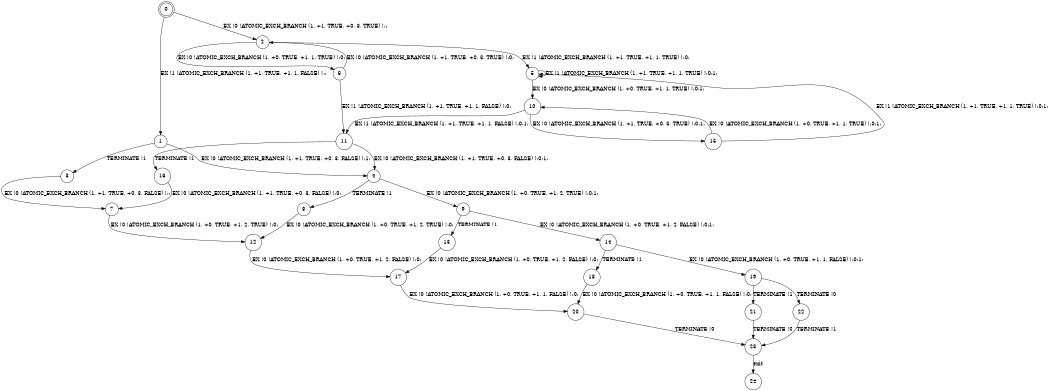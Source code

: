 digraph BCG {
size = "7, 10.5";
center = TRUE;
node [shape = circle];
0 [peripheries = 2];
0 -> 1 [label = "EX !1 !ATOMIC_EXCH_BRANCH (1, +1, TRUE, +1, 1, FALSE) !::"];
0 -> 2 [label = "EX !0 !ATOMIC_EXCH_BRANCH (1, +1, TRUE, +0, 3, TRUE) !::"];
1 -> 3 [label = "TERMINATE !1"];
1 -> 4 [label = "EX !0 !ATOMIC_EXCH_BRANCH (1, +1, TRUE, +0, 3, FALSE) !:1:"];
2 -> 5 [label = "EX !1 !ATOMIC_EXCH_BRANCH (1, +1, TRUE, +1, 1, TRUE) !:0:"];
2 -> 6 [label = "EX !0 !ATOMIC_EXCH_BRANCH (1, +0, TRUE, +1, 1, TRUE) !:0:"];
3 -> 7 [label = "EX !0 !ATOMIC_EXCH_BRANCH (1, +1, TRUE, +0, 3, FALSE) !::"];
4 -> 8 [label = "TERMINATE !1"];
4 -> 9 [label = "EX !0 !ATOMIC_EXCH_BRANCH (1, +0, TRUE, +1, 2, TRUE) !:0:1:"];
5 -> 5 [label = "EX !1 !ATOMIC_EXCH_BRANCH (1, +1, TRUE, +1, 1, TRUE) !:0:1:"];
5 -> 10 [label = "EX !0 !ATOMIC_EXCH_BRANCH (1, +0, TRUE, +1, 1, TRUE) !:0:1:"];
6 -> 11 [label = "EX !1 !ATOMIC_EXCH_BRANCH (1, +1, TRUE, +1, 1, FALSE) !:0:"];
6 -> 2 [label = "EX !0 !ATOMIC_EXCH_BRANCH (1, +1, TRUE, +0, 3, TRUE) !:0:"];
7 -> 12 [label = "EX !0 !ATOMIC_EXCH_BRANCH (1, +0, TRUE, +1, 2, TRUE) !:0:"];
8 -> 12 [label = "EX !0 !ATOMIC_EXCH_BRANCH (1, +0, TRUE, +1, 2, TRUE) !:0:"];
9 -> 13 [label = "TERMINATE !1"];
9 -> 14 [label = "EX !0 !ATOMIC_EXCH_BRANCH (1, +0, TRUE, +1, 2, FALSE) !:0:1:"];
10 -> 11 [label = "EX !1 !ATOMIC_EXCH_BRANCH (1, +1, TRUE, +1, 1, FALSE) !:0:1:"];
10 -> 15 [label = "EX !0 !ATOMIC_EXCH_BRANCH (1, +1, TRUE, +0, 3, TRUE) !:0:1:"];
11 -> 16 [label = "TERMINATE !1"];
11 -> 4 [label = "EX !0 !ATOMIC_EXCH_BRANCH (1, +1, TRUE, +0, 3, FALSE) !:0:1:"];
12 -> 17 [label = "EX !0 !ATOMIC_EXCH_BRANCH (1, +0, TRUE, +1, 2, FALSE) !:0:"];
13 -> 17 [label = "EX !0 !ATOMIC_EXCH_BRANCH (1, +0, TRUE, +1, 2, FALSE) !:0:"];
14 -> 18 [label = "TERMINATE !1"];
14 -> 19 [label = "EX !0 !ATOMIC_EXCH_BRANCH (1, +0, TRUE, +1, 1, FALSE) !:0:1:"];
15 -> 5 [label = "EX !1 !ATOMIC_EXCH_BRANCH (1, +1, TRUE, +1, 1, TRUE) !:0:1:"];
15 -> 10 [label = "EX !0 !ATOMIC_EXCH_BRANCH (1, +0, TRUE, +1, 1, TRUE) !:0:1:"];
16 -> 7 [label = "EX !0 !ATOMIC_EXCH_BRANCH (1, +1, TRUE, +0, 3, FALSE) !:0:"];
17 -> 20 [label = "EX !0 !ATOMIC_EXCH_BRANCH (1, +0, TRUE, +1, 1, FALSE) !:0:"];
18 -> 20 [label = "EX !0 !ATOMIC_EXCH_BRANCH (1, +0, TRUE, +1, 1, FALSE) !:0:"];
19 -> 21 [label = "TERMINATE !1"];
19 -> 22 [label = "TERMINATE !0"];
20 -> 23 [label = "TERMINATE !0"];
21 -> 23 [label = "TERMINATE !0"];
22 -> 23 [label = "TERMINATE !1"];
23 -> 24 [label = "exit"];
}
